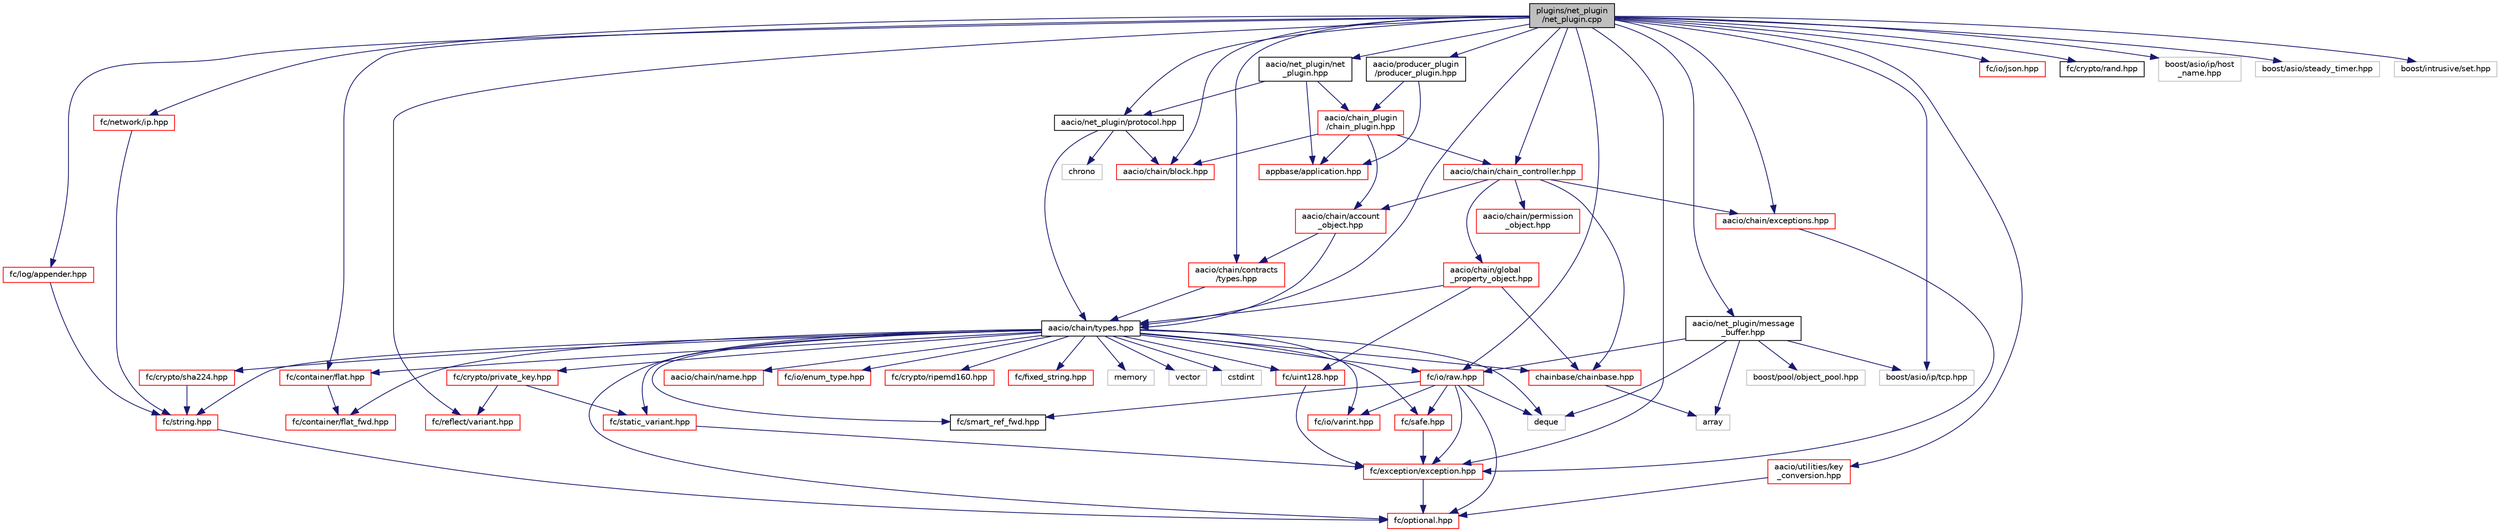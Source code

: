 digraph "plugins/net_plugin/net_plugin.cpp"
{
  edge [fontname="Helvetica",fontsize="10",labelfontname="Helvetica",labelfontsize="10"];
  node [fontname="Helvetica",fontsize="10",shape=record];
  Node0 [label="plugins/net_plugin\l/net_plugin.cpp",height=0.2,width=0.4,color="black", fillcolor="grey75", style="filled", fontcolor="black"];
  Node0 -> Node1 [color="midnightblue",fontsize="10",style="solid"];
  Node1 [label="aacio/chain/types.hpp",height=0.2,width=0.4,color="black", fillcolor="white", style="filled",URL="$libraries_2chain_2include_2aacio_2chain_2types_8hpp.html"];
  Node1 -> Node2 [color="midnightblue",fontsize="10",style="solid"];
  Node2 [label="aacio/chain/name.hpp",height=0.2,width=0.4,color="red", fillcolor="white", style="filled",URL="$name_8hpp_source.html"];
  Node1 -> Node32 [color="midnightblue",fontsize="10",style="solid"];
  Node32 [label="chainbase/chainbase.hpp",height=0.2,width=0.4,color="red", fillcolor="white", style="filled",URL="$chainbase_8hpp_source.html"];
  Node32 -> Node49 [color="midnightblue",fontsize="10",style="solid"];
  Node49 [label="array",height=0.2,width=0.4,color="grey75", fillcolor="white", style="filled"];
  Node1 -> Node26 [color="midnightblue",fontsize="10",style="solid"];
  Node26 [label="fc/container/flat_fwd.hpp",height=0.2,width=0.4,color="red", fillcolor="white", style="filled",URL="$flat__fwd_8hpp_source.html"];
  Node1 -> Node56 [color="midnightblue",fontsize="10",style="solid"];
  Node56 [label="fc/io/varint.hpp",height=0.2,width=0.4,color="red", fillcolor="white", style="filled",URL="$libraries_2fc_2include_2fc_2io_2varint_8hpp_source.html"];
  Node1 -> Node58 [color="midnightblue",fontsize="10",style="solid"];
  Node58 [label="fc/io/enum_type.hpp",height=0.2,width=0.4,color="red", fillcolor="white", style="filled",URL="$enum__type_8hpp_source.html"];
  Node1 -> Node85 [color="midnightblue",fontsize="10",style="solid"];
  Node85 [label="fc/crypto/sha224.hpp",height=0.2,width=0.4,color="red", fillcolor="white", style="filled",URL="$sha224_8hpp_source.html"];
  Node85 -> Node20 [color="midnightblue",fontsize="10",style="solid"];
  Node20 [label="fc/string.hpp",height=0.2,width=0.4,color="red", fillcolor="white", style="filled",URL="$string_8hpp_source.html"];
  Node20 -> Node23 [color="midnightblue",fontsize="10",style="solid"];
  Node23 [label="fc/optional.hpp",height=0.2,width=0.4,color="red", fillcolor="white", style="filled",URL="$libraries_2fc_2include_2fc_2optional_8hpp_source.html"];
  Node1 -> Node23 [color="midnightblue",fontsize="10",style="solid"];
  Node1 -> Node72 [color="midnightblue",fontsize="10",style="solid"];
  Node72 [label="fc/safe.hpp",height=0.2,width=0.4,color="red", fillcolor="white", style="filled",URL="$safe_8hpp_source.html"];
  Node72 -> Node73 [color="midnightblue",fontsize="10",style="solid"];
  Node73 [label="fc/exception/exception.hpp",height=0.2,width=0.4,color="red", fillcolor="white", style="filled",URL="$exception_8hpp.html",tooltip="Defines exception&#39;s used by fc. "];
  Node73 -> Node23 [color="midnightblue",fontsize="10",style="solid"];
  Node1 -> Node86 [color="midnightblue",fontsize="10",style="solid"];
  Node86 [label="fc/container/flat.hpp",height=0.2,width=0.4,color="red", fillcolor="white", style="filled",URL="$libraries_2fc_2include_2fc_2container_2flat_8hpp_source.html"];
  Node86 -> Node26 [color="midnightblue",fontsize="10",style="solid"];
  Node1 -> Node20 [color="midnightblue",fontsize="10",style="solid"];
  Node1 -> Node87 [color="midnightblue",fontsize="10",style="solid"];
  Node87 [label="fc/io/raw.hpp",height=0.2,width=0.4,color="red", fillcolor="white", style="filled",URL="$raw_8hpp_source.html"];
  Node87 -> Node56 [color="midnightblue",fontsize="10",style="solid"];
  Node87 -> Node23 [color="midnightblue",fontsize="10",style="solid"];
  Node87 -> Node66 [color="midnightblue",fontsize="10",style="solid"];
  Node66 [label="fc/smart_ref_fwd.hpp",height=0.2,width=0.4,color="black", fillcolor="white", style="filled",URL="$smart__ref__fwd_8hpp_source.html"];
  Node87 -> Node73 [color="midnightblue",fontsize="10",style="solid"];
  Node87 -> Node72 [color="midnightblue",fontsize="10",style="solid"];
  Node87 -> Node18 [color="midnightblue",fontsize="10",style="solid"];
  Node18 [label="deque",height=0.2,width=0.4,color="grey75", fillcolor="white", style="filled"];
  Node1 -> Node92 [color="midnightblue",fontsize="10",style="solid"];
  Node92 [label="fc/uint128.hpp",height=0.2,width=0.4,color="red", fillcolor="white", style="filled",URL="$uint128_8hpp_source.html"];
  Node92 -> Node73 [color="midnightblue",fontsize="10",style="solid"];
  Node1 -> Node93 [color="midnightblue",fontsize="10",style="solid"];
  Node93 [label="fc/static_variant.hpp",height=0.2,width=0.4,color="red", fillcolor="white", style="filled",URL="$static__variant_8hpp_source.html"];
  Node93 -> Node73 [color="midnightblue",fontsize="10",style="solid"];
  Node1 -> Node66 [color="midnightblue",fontsize="10",style="solid"];
  Node1 -> Node94 [color="midnightblue",fontsize="10",style="solid"];
  Node94 [label="fc/crypto/ripemd160.hpp",height=0.2,width=0.4,color="red", fillcolor="white", style="filled",URL="$ripemd160_8hpp_source.html"];
  Node1 -> Node95 [color="midnightblue",fontsize="10",style="solid"];
  Node95 [label="fc/fixed_string.hpp",height=0.2,width=0.4,color="red", fillcolor="white", style="filled",URL="$fixed__string_8hpp_source.html"];
  Node1 -> Node96 [color="midnightblue",fontsize="10",style="solid"];
  Node96 [label="fc/crypto/private_key.hpp",height=0.2,width=0.4,color="red", fillcolor="white", style="filled",URL="$private__key_8hpp_source.html"];
  Node96 -> Node118 [color="midnightblue",fontsize="10",style="solid"];
  Node118 [label="fc/reflect/variant.hpp",height=0.2,width=0.4,color="red", fillcolor="white", style="filled",URL="$reflect_2variant_8hpp_source.html"];
  Node96 -> Node93 [color="midnightblue",fontsize="10",style="solid"];
  Node1 -> Node63 [color="midnightblue",fontsize="10",style="solid"];
  Node63 [label="memory",height=0.2,width=0.4,color="grey75", fillcolor="white", style="filled"];
  Node1 -> Node9 [color="midnightblue",fontsize="10",style="solid"];
  Node9 [label="vector",height=0.2,width=0.4,color="grey75", fillcolor="white", style="filled"];
  Node1 -> Node18 [color="midnightblue",fontsize="10",style="solid"];
  Node1 -> Node119 [color="midnightblue",fontsize="10",style="solid"];
  Node119 [label="cstdint",height=0.2,width=0.4,color="grey75", fillcolor="white", style="filled"];
  Node0 -> Node120 [color="midnightblue",fontsize="10",style="solid"];
  Node120 [label="aacio/net_plugin/net\l_plugin.hpp",height=0.2,width=0.4,color="black", fillcolor="white", style="filled",URL="$net__plugin_8hpp.html"];
  Node120 -> Node121 [color="midnightblue",fontsize="10",style="solid"];
  Node121 [label="appbase/application.hpp",height=0.2,width=0.4,color="red", fillcolor="white", style="filled",URL="$application_8hpp_source.html"];
  Node120 -> Node127 [color="midnightblue",fontsize="10",style="solid"];
  Node127 [label="aacio/chain_plugin\l/chain_plugin.hpp",height=0.2,width=0.4,color="red", fillcolor="white", style="filled",URL="$chain__plugin_8hpp.html"];
  Node127 -> Node121 [color="midnightblue",fontsize="10",style="solid"];
  Node127 -> Node153 [color="midnightblue",fontsize="10",style="solid"];
  Node153 [label="aacio/chain/account\l_object.hpp",height=0.2,width=0.4,color="red", fillcolor="white", style="filled",URL="$account__object_8hpp.html"];
  Node153 -> Node1 [color="midnightblue",fontsize="10",style="solid"];
  Node153 -> Node155 [color="midnightblue",fontsize="10",style="solid"];
  Node155 [label="aacio/chain/contracts\l/types.hpp",height=0.2,width=0.4,color="red", fillcolor="white", style="filled",URL="$libraries_2chain_2include_2aacio_2chain_2contracts_2types_8hpp_source.html"];
  Node155 -> Node1 [color="midnightblue",fontsize="10",style="solid"];
  Node127 -> Node162 [color="midnightblue",fontsize="10",style="solid"];
  Node162 [label="aacio/chain/block.hpp",height=0.2,width=0.4,color="red", fillcolor="white", style="filled",URL="$block_8hpp.html"];
  Node127 -> Node164 [color="midnightblue",fontsize="10",style="solid"];
  Node164 [label="aacio/chain/chain_controller.hpp",height=0.2,width=0.4,color="red", fillcolor="white", style="filled",URL="$chain__controller_8hpp.html"];
  Node164 -> Node165 [color="midnightblue",fontsize="10",style="solid"];
  Node165 [label="aacio/chain/global\l_property_object.hpp",height=0.2,width=0.4,color="red", fillcolor="white", style="filled",URL="$global__property__object_8hpp.html"];
  Node165 -> Node92 [color="midnightblue",fontsize="10",style="solid"];
  Node165 -> Node1 [color="midnightblue",fontsize="10",style="solid"];
  Node165 -> Node32 [color="midnightblue",fontsize="10",style="solid"];
  Node164 -> Node153 [color="midnightblue",fontsize="10",style="solid"];
  Node164 -> Node168 [color="midnightblue",fontsize="10",style="solid"];
  Node168 [label="aacio/chain/permission\l_object.hpp",height=0.2,width=0.4,color="red", fillcolor="white", style="filled",URL="$permission__object_8hpp.html"];
  Node164 -> Node32 [color="midnightblue",fontsize="10",style="solid"];
  Node164 -> Node183 [color="midnightblue",fontsize="10",style="solid"];
  Node183 [label="aacio/chain/exceptions.hpp",height=0.2,width=0.4,color="red", fillcolor="white", style="filled",URL="$exceptions_8hpp.html"];
  Node183 -> Node73 [color="midnightblue",fontsize="10",style="solid"];
  Node120 -> Node191 [color="midnightblue",fontsize="10",style="solid"];
  Node191 [label="aacio/net_plugin/protocol.hpp",height=0.2,width=0.4,color="black", fillcolor="white", style="filled",URL="$plugins_2net__plugin_2include_2aacio_2net__plugin_2protocol_8hpp.html"];
  Node191 -> Node162 [color="midnightblue",fontsize="10",style="solid"];
  Node191 -> Node1 [color="midnightblue",fontsize="10",style="solid"];
  Node191 -> Node192 [color="midnightblue",fontsize="10",style="solid"];
  Node192 [label="chrono",height=0.2,width=0.4,color="grey75", fillcolor="white", style="filled"];
  Node0 -> Node191 [color="midnightblue",fontsize="10",style="solid"];
  Node0 -> Node193 [color="midnightblue",fontsize="10",style="solid"];
  Node193 [label="aacio/net_plugin/message\l_buffer.hpp",height=0.2,width=0.4,color="black", fillcolor="white", style="filled",URL="$message__buffer_8hpp.html"];
  Node193 -> Node194 [color="midnightblue",fontsize="10",style="solid"];
  Node194 [label="boost/asio/ip/tcp.hpp",height=0.2,width=0.4,color="grey75", fillcolor="white", style="filled"];
  Node193 -> Node195 [color="midnightblue",fontsize="10",style="solid"];
  Node195 [label="boost/pool/object_pool.hpp",height=0.2,width=0.4,color="grey75", fillcolor="white", style="filled"];
  Node193 -> Node87 [color="midnightblue",fontsize="10",style="solid"];
  Node193 -> Node18 [color="midnightblue",fontsize="10",style="solid"];
  Node193 -> Node49 [color="midnightblue",fontsize="10",style="solid"];
  Node0 -> Node164 [color="midnightblue",fontsize="10",style="solid"];
  Node0 -> Node183 [color="midnightblue",fontsize="10",style="solid"];
  Node0 -> Node162 [color="midnightblue",fontsize="10",style="solid"];
  Node0 -> Node196 [color="midnightblue",fontsize="10",style="solid"];
  Node196 [label="aacio/producer_plugin\l/producer_plugin.hpp",height=0.2,width=0.4,color="black", fillcolor="white", style="filled",URL="$producer__plugin_8hpp.html"];
  Node196 -> Node127 [color="midnightblue",fontsize="10",style="solid"];
  Node196 -> Node121 [color="midnightblue",fontsize="10",style="solid"];
  Node0 -> Node197 [color="midnightblue",fontsize="10",style="solid"];
  Node197 [label="aacio/utilities/key\l_conversion.hpp",height=0.2,width=0.4,color="red", fillcolor="white", style="filled",URL="$key__conversion_8hpp.html"];
  Node197 -> Node23 [color="midnightblue",fontsize="10",style="solid"];
  Node0 -> Node155 [color="midnightblue",fontsize="10",style="solid"];
  Node0 -> Node198 [color="midnightblue",fontsize="10",style="solid"];
  Node198 [label="fc/network/ip.hpp",height=0.2,width=0.4,color="red", fillcolor="white", style="filled",URL="$ip_8hpp_source.html"];
  Node198 -> Node20 [color="midnightblue",fontsize="10",style="solid"];
  Node0 -> Node200 [color="midnightblue",fontsize="10",style="solid"];
  Node200 [label="fc/io/json.hpp",height=0.2,width=0.4,color="red", fillcolor="white", style="filled",URL="$json_8hpp_source.html"];
  Node0 -> Node87 [color="midnightblue",fontsize="10",style="solid"];
  Node0 -> Node201 [color="midnightblue",fontsize="10",style="solid"];
  Node201 [label="fc/log/appender.hpp",height=0.2,width=0.4,color="red", fillcolor="white", style="filled",URL="$appender_8hpp_source.html"];
  Node201 -> Node20 [color="midnightblue",fontsize="10",style="solid"];
  Node0 -> Node86 [color="midnightblue",fontsize="10",style="solid"];
  Node0 -> Node118 [color="midnightblue",fontsize="10",style="solid"];
  Node0 -> Node204 [color="midnightblue",fontsize="10",style="solid"];
  Node204 [label="fc/crypto/rand.hpp",height=0.2,width=0.4,color="black", fillcolor="white", style="filled",URL="$fc_2include_2fc_2crypto_2rand_8hpp_source.html"];
  Node0 -> Node73 [color="midnightblue",fontsize="10",style="solid"];
  Node0 -> Node194 [color="midnightblue",fontsize="10",style="solid"];
  Node0 -> Node205 [color="midnightblue",fontsize="10",style="solid"];
  Node205 [label="boost/asio/ip/host\l_name.hpp",height=0.2,width=0.4,color="grey75", fillcolor="white", style="filled"];
  Node0 -> Node206 [color="midnightblue",fontsize="10",style="solid"];
  Node206 [label="boost/asio/steady_timer.hpp",height=0.2,width=0.4,color="grey75", fillcolor="white", style="filled"];
  Node0 -> Node207 [color="midnightblue",fontsize="10",style="solid"];
  Node207 [label="boost/intrusive/set.hpp",height=0.2,width=0.4,color="grey75", fillcolor="white", style="filled"];
}
